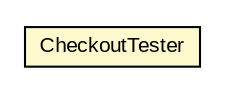 #!/usr/local/bin/dot
#
# Class diagram 
# Generated by UMLGraph version R5_6 (http://www.umlgraph.org/)
#

digraph G {
	edge [fontname="arial",fontsize=10,labelfontname="arial",labelfontsize=10];
	node [fontname="arial",fontsize=10,shape=plaintext];
	nodesep=0.25;
	ranksep=0.5;
	// org.thoughtworks.sales.stage.cart.CheckoutTester
	c11642 [label=<<table title="org.thoughtworks.sales.stage.cart.CheckoutTester" border="0" cellborder="1" cellspacing="0" cellpadding="2" port="p" bgcolor="lemonChiffon" href="./CheckoutTester.html">
		<tr><td><table border="0" cellspacing="0" cellpadding="1">
<tr><td align="center" balign="center"> CheckoutTester </td></tr>
		</table></td></tr>
		</table>>, URL="./CheckoutTester.html", fontname="arial", fontcolor="black", fontsize=10.0];
}

